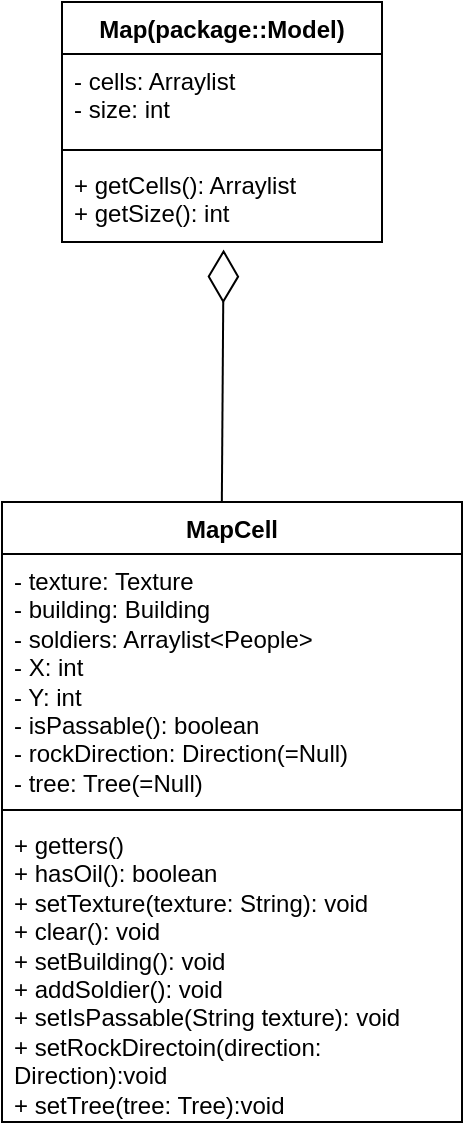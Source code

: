 <mxfile version="21.1.5" type="device">
  <diagram name="Page-1" id="e7e014a7-5840-1c2e-5031-d8a46d1fe8dd">
    <mxGraphModel dx="2625" dy="1325" grid="1" gridSize="10" guides="1" tooltips="1" connect="1" arrows="1" fold="1" page="1" pageScale="1" pageWidth="1169" pageHeight="826" background="none" math="0" shadow="0">
      <root>
        <mxCell id="0" />
        <mxCell id="1" parent="0" />
        <mxCell id="z5lGmqAgz2JXUimjmWrz-45" value="Map(package::Model)" style="swimlane;fontStyle=1;align=center;verticalAlign=top;childLayout=stackLayout;horizontal=1;startSize=26;horizontalStack=0;resizeParent=1;resizeParentMax=0;resizeLast=0;collapsible=1;marginBottom=0;whiteSpace=wrap;html=1;" parent="1" vertex="1">
          <mxGeometry x="770" width="160" height="120" as="geometry">
            <mxRectangle x="770" width="60" height="30" as="alternateBounds" />
          </mxGeometry>
        </mxCell>
        <mxCell id="z5lGmqAgz2JXUimjmWrz-46" value="- cells: Arraylist&lt;br&gt;- size: int" style="text;strokeColor=none;fillColor=none;align=left;verticalAlign=top;spacingLeft=4;spacingRight=4;overflow=hidden;rotatable=0;points=[[0,0.5],[1,0.5]];portConstraint=eastwest;whiteSpace=wrap;html=1;" parent="z5lGmqAgz2JXUimjmWrz-45" vertex="1">
          <mxGeometry y="26" width="160" height="44" as="geometry" />
        </mxCell>
        <mxCell id="z5lGmqAgz2JXUimjmWrz-47" value="" style="line;strokeWidth=1;fillColor=none;align=left;verticalAlign=middle;spacingTop=-1;spacingLeft=3;spacingRight=3;rotatable=0;labelPosition=right;points=[];portConstraint=eastwest;strokeColor=inherit;" parent="z5lGmqAgz2JXUimjmWrz-45" vertex="1">
          <mxGeometry y="70" width="160" height="8" as="geometry" />
        </mxCell>
        <mxCell id="z5lGmqAgz2JXUimjmWrz-48" value="+ getCells(): Arraylist&lt;br&gt;+ getSize(): int" style="text;strokeColor=none;fillColor=none;align=left;verticalAlign=top;spacingLeft=4;spacingRight=4;overflow=hidden;rotatable=0;points=[[0,0.5],[1,0.5]];portConstraint=eastwest;whiteSpace=wrap;html=1;" parent="z5lGmqAgz2JXUimjmWrz-45" vertex="1">
          <mxGeometry y="78" width="160" height="42" as="geometry" />
        </mxCell>
        <mxCell id="Twl5WJDbiwE2-hW6iMIy-1" value="" style="endArrow=diamondThin;endFill=0;endSize=24;html=1;rounded=0;exitX=0.463;exitY=0.003;exitDx=0;exitDy=0;exitPerimeter=0;entryX=0.505;entryY=1.09;entryDx=0;entryDy=0;entryPerimeter=0;" parent="1" target="z5lGmqAgz2JXUimjmWrz-48" edge="1">
          <mxGeometry width="160" relative="1" as="geometry">
            <mxPoint x="849.915" y="250.87" as="sourcePoint" />
            <mxPoint x="930" y="170" as="targetPoint" />
          </mxGeometry>
        </mxCell>
        <mxCell id="y0h6MiqrtT8T328uXVTk-1" value="MapCell" style="swimlane;fontStyle=1;align=center;verticalAlign=top;childLayout=stackLayout;horizontal=1;startSize=26;horizontalStack=0;resizeParent=1;resizeParentMax=0;resizeLast=0;collapsible=1;marginBottom=0;whiteSpace=wrap;html=1;" vertex="1" parent="1">
          <mxGeometry x="740" y="250" width="230" height="310" as="geometry" />
        </mxCell>
        <mxCell id="y0h6MiqrtT8T328uXVTk-2" value="- texture: Texture&lt;br style=&quot;border-color: var(--border-color);&quot;&gt;- building: Building&lt;br style=&quot;border-color: var(--border-color);&quot;&gt;- soldiers: Arraylist&amp;lt;People&amp;gt;&lt;br style=&quot;border-color: var(--border-color);&quot;&gt;- X: int&lt;br style=&quot;border-color: var(--border-color);&quot;&gt;- Y: int&lt;br&gt;- isPassable(): boolean&lt;br&gt;- rockDirection: Direction(=Null)&lt;br&gt;- tree: Tree(=Null)" style="text;strokeColor=none;fillColor=none;align=left;verticalAlign=top;spacingLeft=4;spacingRight=4;overflow=hidden;rotatable=0;points=[[0,0.5],[1,0.5]];portConstraint=eastwest;whiteSpace=wrap;html=1;" vertex="1" parent="y0h6MiqrtT8T328uXVTk-1">
          <mxGeometry y="26" width="230" height="124" as="geometry" />
        </mxCell>
        <mxCell id="y0h6MiqrtT8T328uXVTk-3" value="" style="line;strokeWidth=1;fillColor=none;align=left;verticalAlign=middle;spacingTop=-1;spacingLeft=3;spacingRight=3;rotatable=0;labelPosition=right;points=[];portConstraint=eastwest;strokeColor=inherit;" vertex="1" parent="y0h6MiqrtT8T328uXVTk-1">
          <mxGeometry y="150" width="230" height="8" as="geometry" />
        </mxCell>
        <mxCell id="y0h6MiqrtT8T328uXVTk-4" value="+ getters()&lt;br style=&quot;border-color: var(--border-color);&quot;&gt;+ hasOil(): boolean&lt;br&gt;+ setTexture(texture: String): void&lt;br&gt;+ clear(): void&lt;br&gt;+ setBuilding(): void&lt;br&gt;+ addSoldier(): void&lt;br&gt;+ setIsPassable(String texture): void&lt;br&gt;+ setRockDirectoin(direction: Direction):void&lt;br&gt;+ setTree(tree: Tree):void" style="text;strokeColor=none;fillColor=none;align=left;verticalAlign=top;spacingLeft=4;spacingRight=4;overflow=hidden;rotatable=0;points=[[0,0.5],[1,0.5]];portConstraint=eastwest;whiteSpace=wrap;html=1;" vertex="1" parent="y0h6MiqrtT8T328uXVTk-1">
          <mxGeometry y="158" width="230" height="152" as="geometry" />
        </mxCell>
      </root>
    </mxGraphModel>
  </diagram>
</mxfile>
